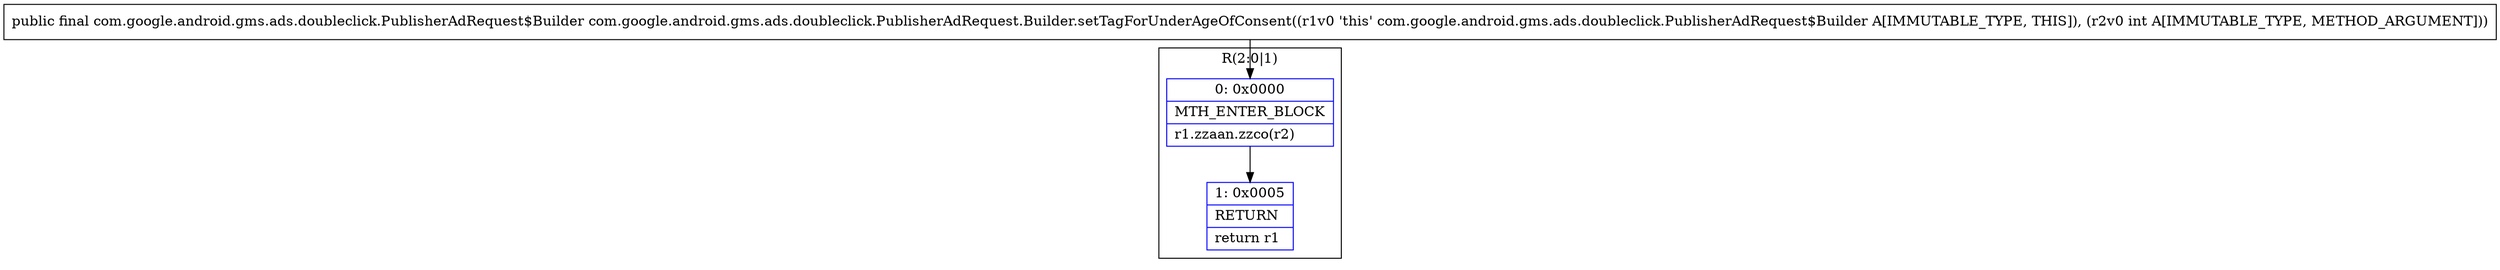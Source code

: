 digraph "CFG forcom.google.android.gms.ads.doubleclick.PublisherAdRequest.Builder.setTagForUnderAgeOfConsent(I)Lcom\/google\/android\/gms\/ads\/doubleclick\/PublisherAdRequest$Builder;" {
subgraph cluster_Region_93871331 {
label = "R(2:0|1)";
node [shape=record,color=blue];
Node_0 [shape=record,label="{0\:\ 0x0000|MTH_ENTER_BLOCK\l|r1.zzaan.zzco(r2)\l}"];
Node_1 [shape=record,label="{1\:\ 0x0005|RETURN\l|return r1\l}"];
}
MethodNode[shape=record,label="{public final com.google.android.gms.ads.doubleclick.PublisherAdRequest$Builder com.google.android.gms.ads.doubleclick.PublisherAdRequest.Builder.setTagForUnderAgeOfConsent((r1v0 'this' com.google.android.gms.ads.doubleclick.PublisherAdRequest$Builder A[IMMUTABLE_TYPE, THIS]), (r2v0 int A[IMMUTABLE_TYPE, METHOD_ARGUMENT])) }"];
MethodNode -> Node_0;
Node_0 -> Node_1;
}

